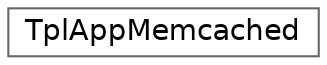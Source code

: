 digraph "Graphical Class Hierarchy"
{
 // LATEX_PDF_SIZE
  bgcolor="transparent";
  edge [fontname=Helvetica,fontsize=14,labelfontname=Helvetica,labelfontsize=14];
  node [fontname=Helvetica,fontsize=14,shape=box,height=0.2,width=0.4];
  rankdir="LR";
  Node0 [id="Node000000",label="TplAppMemcached",height=0.2,width=0.4,color="grey40", fillcolor="white", style="filled",URL="$d8/dff/classTplAppMemcached.html",tooltip=" "];
}

